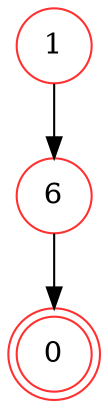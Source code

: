 digraph {   
    node [shape = doublecircle, color = firebrick1] 0 ;
    node [shape = circle];
    node [color= firebrick1];
    1 -> 6 -> 0;	
}